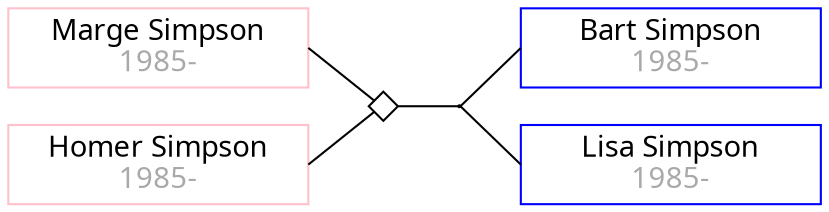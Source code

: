 digraph G {
  # Header
  edge [dir=none];
  node [shape=box, fontname="sans-serif", width=2];
  rankdir=LR;
  ranksep=0.4;
  splines=polyline;

  # People
  "Marge" [color="pink", label=<Marge Simpson<br/><font color="darkgray">1985-</font>>];
  "Homer" [color="pink", label=<Homer Simpson<br/><font color="darkgray">1985-</font>>];
  "Bart" [color="blue", label=<Bart Simpson<br/><font color="darkgray">1985-</font>>];
  "Lisa" [color="blue", label=<Lisa Simpson<br/><font color="darkgray">1985-</font>>];

  # Marriage
  m1 [shape=diamond, label="", height=0.2, width=0.2];
  k1 [shape=circle, label="", height=0.01, width=0.01];
  {rank=same; "Marge"; "Homer"};
  {rank=same; "Bart"; "Lisa"};
  "Marge":e -> m1 -> "Homer":e;
  m1 -> k1;
  k1 -> "Bart":w;
  k1 -> "Lisa":w;
}
